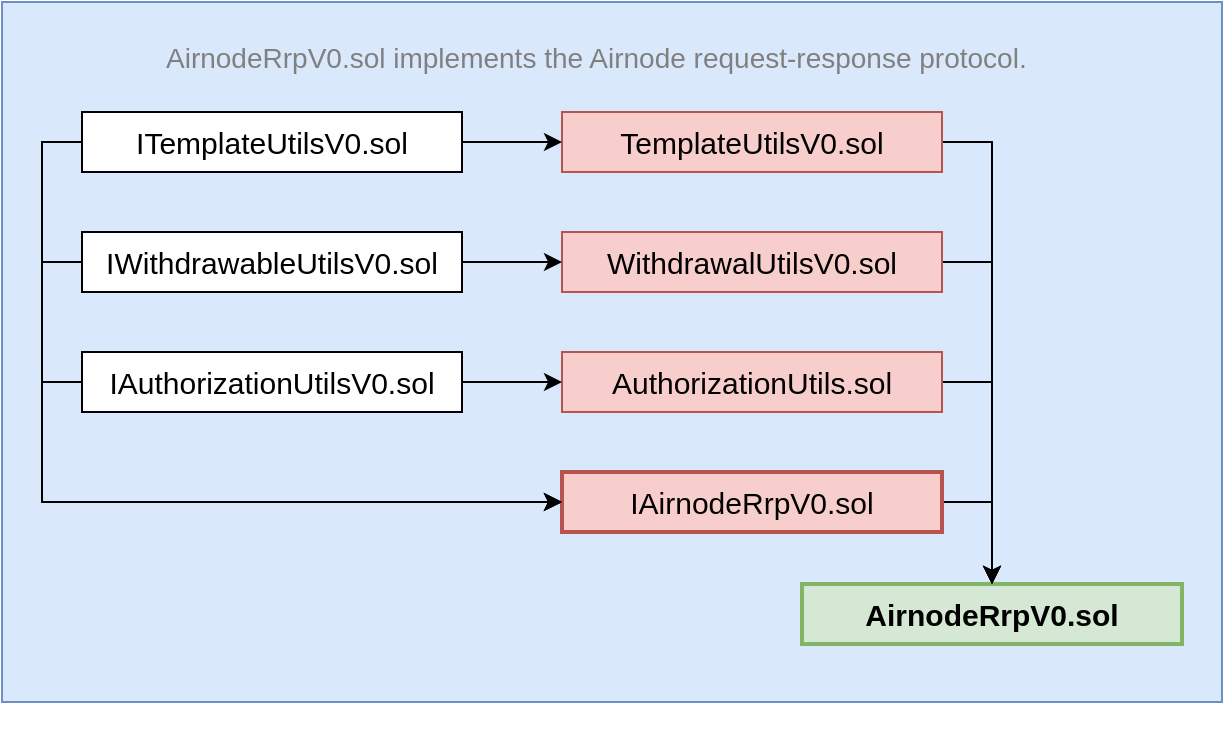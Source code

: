 <mxfile version="20.8.16" type="device"><diagram id="b7xzYf3lLxPpMiqvSx_o" name="Page-1"><mxGraphModel dx="1090" dy="732" grid="1" gridSize="10" guides="1" tooltips="1" connect="1" arrows="1" fold="1" page="1" pageScale="1" pageWidth="850" pageHeight="1100" math="0" shadow="0"><root><mxCell id="0"/><mxCell id="1" parent="0"/><mxCell id="UXlHwAgsVHAjfGf7UBk7-1" value="" style="rounded=0;whiteSpace=wrap;html=1;fillColor=#dae8fc;strokeColor=#6c8ebf;shadow=0;" parent="1" vertex="1"><mxGeometry x="10" y="110" width="610" height="350" as="geometry"/></mxCell><mxCell id="YUnsvPrLeEwTgLsaoSkm-1" value="AirnodeRrpV0.sol" style="rounded=0;whiteSpace=wrap;html=1;strokeWidth=2;fontStyle=1;fontSize=15;fillColor=#d5e8d4;strokeColor=#82b366;" parent="1" vertex="1"><mxGeometry x="410" y="401" width="190" height="30" as="geometry"/></mxCell><mxCell id="YUnsvPrLeEwTgLsaoSkm-18" style="edgeStyle=orthogonalEdgeStyle;rounded=0;orthogonalLoop=1;jettySize=auto;html=1;entryX=0.5;entryY=0;entryDx=0;entryDy=0;fontSize=12;exitX=1;exitY=0.5;exitDx=0;exitDy=0;" parent="1" source="YUnsvPrLeEwTgLsaoSkm-3" target="YUnsvPrLeEwTgLsaoSkm-1" edge="1"><mxGeometry relative="1" as="geometry"/></mxCell><mxCell id="YUnsvPrLeEwTgLsaoSkm-3" value="AuthorizationUtils.sol" style="rounded=0;whiteSpace=wrap;html=1;fontSize=15;fillColor=#f8cecc;strokeColor=#b85450;" parent="1" vertex="1"><mxGeometry x="290" y="285" width="190" height="30" as="geometry"/></mxCell><mxCell id="YUnsvPrLeEwTgLsaoSkm-7" style="edgeStyle=orthogonalEdgeStyle;rounded=0;orthogonalLoop=1;jettySize=auto;html=1;entryX=0;entryY=0.5;entryDx=0;entryDy=0;fontSize=15;" parent="1" source="YUnsvPrLeEwTgLsaoSkm-4" target="YUnsvPrLeEwTgLsaoSkm-3" edge="1"><mxGeometry relative="1" as="geometry"/></mxCell><mxCell id="YUnsvPrLeEwTgLsaoSkm-24" style="edgeStyle=orthogonalEdgeStyle;rounded=0;orthogonalLoop=1;jettySize=auto;html=1;entryX=0;entryY=0.5;entryDx=0;entryDy=0;fontSize=12;exitX=0;exitY=0.5;exitDx=0;exitDy=0;" parent="1" source="YUnsvPrLeEwTgLsaoSkm-4" target="YUnsvPrLeEwTgLsaoSkm-5" edge="1"><mxGeometry relative="1" as="geometry"/></mxCell><mxCell id="YUnsvPrLeEwTgLsaoSkm-4" value="IAuthorizationUtilsV0.sol" style="rounded=0;whiteSpace=wrap;html=1;fontSize=15;" parent="1" vertex="1"><mxGeometry x="50" y="285" width="190" height="30" as="geometry"/></mxCell><mxCell id="YUnsvPrLeEwTgLsaoSkm-6" style="edgeStyle=orthogonalEdgeStyle;rounded=0;orthogonalLoop=1;jettySize=auto;html=1;entryX=0.5;entryY=0;entryDx=0;entryDy=0;fontSize=15;exitX=1;exitY=0.5;exitDx=0;exitDy=0;" parent="1" source="YUnsvPrLeEwTgLsaoSkm-5" target="YUnsvPrLeEwTgLsaoSkm-1" edge="1"><mxGeometry relative="1" as="geometry"/></mxCell><mxCell id="YUnsvPrLeEwTgLsaoSkm-5" value="IAirnodeRrpV0.sol" style="rounded=0;whiteSpace=wrap;html=1;fontSize=15;strokeWidth=2;fillColor=#f8cecc;strokeColor=#b85450;" parent="1" vertex="1"><mxGeometry x="290" y="345" width="190" height="30" as="geometry"/></mxCell><mxCell id="YUnsvPrLeEwTgLsaoSkm-20" style="edgeStyle=orthogonalEdgeStyle;rounded=0;orthogonalLoop=1;jettySize=auto;html=1;entryX=0.5;entryY=0;entryDx=0;entryDy=0;fontSize=12;exitX=1;exitY=0.5;exitDx=0;exitDy=0;" parent="1" source="YUnsvPrLeEwTgLsaoSkm-9" target="YUnsvPrLeEwTgLsaoSkm-1" edge="1"><mxGeometry relative="1" as="geometry"/></mxCell><mxCell id="YUnsvPrLeEwTgLsaoSkm-9" value="TemplateUtilsV0.sol" style="rounded=0;whiteSpace=wrap;html=1;fontSize=15;fillColor=#f8cecc;strokeColor=#b85450;" parent="1" vertex="1"><mxGeometry x="290" y="165" width="190" height="30" as="geometry"/></mxCell><mxCell id="YUnsvPrLeEwTgLsaoSkm-19" style="edgeStyle=orthogonalEdgeStyle;rounded=0;orthogonalLoop=1;jettySize=auto;html=1;entryX=0.5;entryY=0;entryDx=0;entryDy=0;fontSize=12;exitX=1;exitY=0.5;exitDx=0;exitDy=0;" parent="1" source="YUnsvPrLeEwTgLsaoSkm-10" target="YUnsvPrLeEwTgLsaoSkm-1" edge="1"><mxGeometry relative="1" as="geometry"/></mxCell><mxCell id="YUnsvPrLeEwTgLsaoSkm-10" value="WithdrawalUtilsV0.sol" style="rounded=0;whiteSpace=wrap;html=1;fontSize=15;fillColor=#f8cecc;strokeColor=#b85450;" parent="1" vertex="1"><mxGeometry x="290" y="225" width="190" height="30" as="geometry"/></mxCell><mxCell id="YUnsvPrLeEwTgLsaoSkm-11" value="AirnodeRrpV0.sol implements the Airnode request-response protocol." style="text;html=1;strokeColor=none;fillColor=none;align=left;verticalAlign=middle;whiteSpace=wrap;rounded=0;fontSize=14;fontStyle=0;fontColor=#808080;" parent="1" vertex="1"><mxGeometry x="90" y="113" width="440" height="50" as="geometry"/></mxCell><mxCell id="YUnsvPrLeEwTgLsaoSkm-16" style="edgeStyle=orthogonalEdgeStyle;rounded=0;orthogonalLoop=1;jettySize=auto;html=1;entryX=0;entryY=0.5;entryDx=0;entryDy=0;fontSize=12;" parent="1" source="YUnsvPrLeEwTgLsaoSkm-14" target="YUnsvPrLeEwTgLsaoSkm-10" edge="1"><mxGeometry relative="1" as="geometry"/></mxCell><mxCell id="YUnsvPrLeEwTgLsaoSkm-23" style="edgeStyle=orthogonalEdgeStyle;rounded=0;orthogonalLoop=1;jettySize=auto;html=1;entryX=0;entryY=0.5;entryDx=0;entryDy=0;fontSize=12;exitX=0;exitY=0.5;exitDx=0;exitDy=0;" parent="1" source="YUnsvPrLeEwTgLsaoSkm-14" target="YUnsvPrLeEwTgLsaoSkm-5" edge="1"><mxGeometry relative="1" as="geometry"/></mxCell><mxCell id="YUnsvPrLeEwTgLsaoSkm-14" value="IWithdrawableUtilsV0.sol" style="rounded=0;whiteSpace=wrap;html=1;fontSize=15;" parent="1" vertex="1"><mxGeometry x="50" y="225" width="190" height="30" as="geometry"/></mxCell><mxCell id="YUnsvPrLeEwTgLsaoSkm-17" style="edgeStyle=orthogonalEdgeStyle;rounded=0;orthogonalLoop=1;jettySize=auto;html=1;entryX=0;entryY=0.5;entryDx=0;entryDy=0;fontSize=12;" parent="1" source="YUnsvPrLeEwTgLsaoSkm-15" target="YUnsvPrLeEwTgLsaoSkm-9" edge="1"><mxGeometry relative="1" as="geometry"/></mxCell><mxCell id="YUnsvPrLeEwTgLsaoSkm-21" style="edgeStyle=orthogonalEdgeStyle;rounded=0;orthogonalLoop=1;jettySize=auto;html=1;entryX=0;entryY=0.5;entryDx=0;entryDy=0;fontSize=12;exitX=0;exitY=0.5;exitDx=0;exitDy=0;" parent="1" source="YUnsvPrLeEwTgLsaoSkm-15" target="YUnsvPrLeEwTgLsaoSkm-5" edge="1"><mxGeometry relative="1" as="geometry"/></mxCell><mxCell id="YUnsvPrLeEwTgLsaoSkm-15" value="ITemplateUtilsV0.sol" style="rounded=0;whiteSpace=wrap;html=1;fontSize=15;" parent="1" vertex="1"><mxGeometry x="50" y="165" width="190" height="30" as="geometry"/></mxCell><mxCell id="UXlHwAgsVHAjfGf7UBk7-2" style="edgeStyle=orthogonalEdgeStyle;rounded=0;orthogonalLoop=1;jettySize=auto;html=1;exitX=0.5;exitY=1;exitDx=0;exitDy=0;" parent="1" edge="1"><mxGeometry relative="1" as="geometry"><mxPoint x="315" y="475" as="sourcePoint"/><mxPoint x="315" y="475" as="targetPoint"/></mxGeometry></mxCell></root></mxGraphModel></diagram></mxfile>